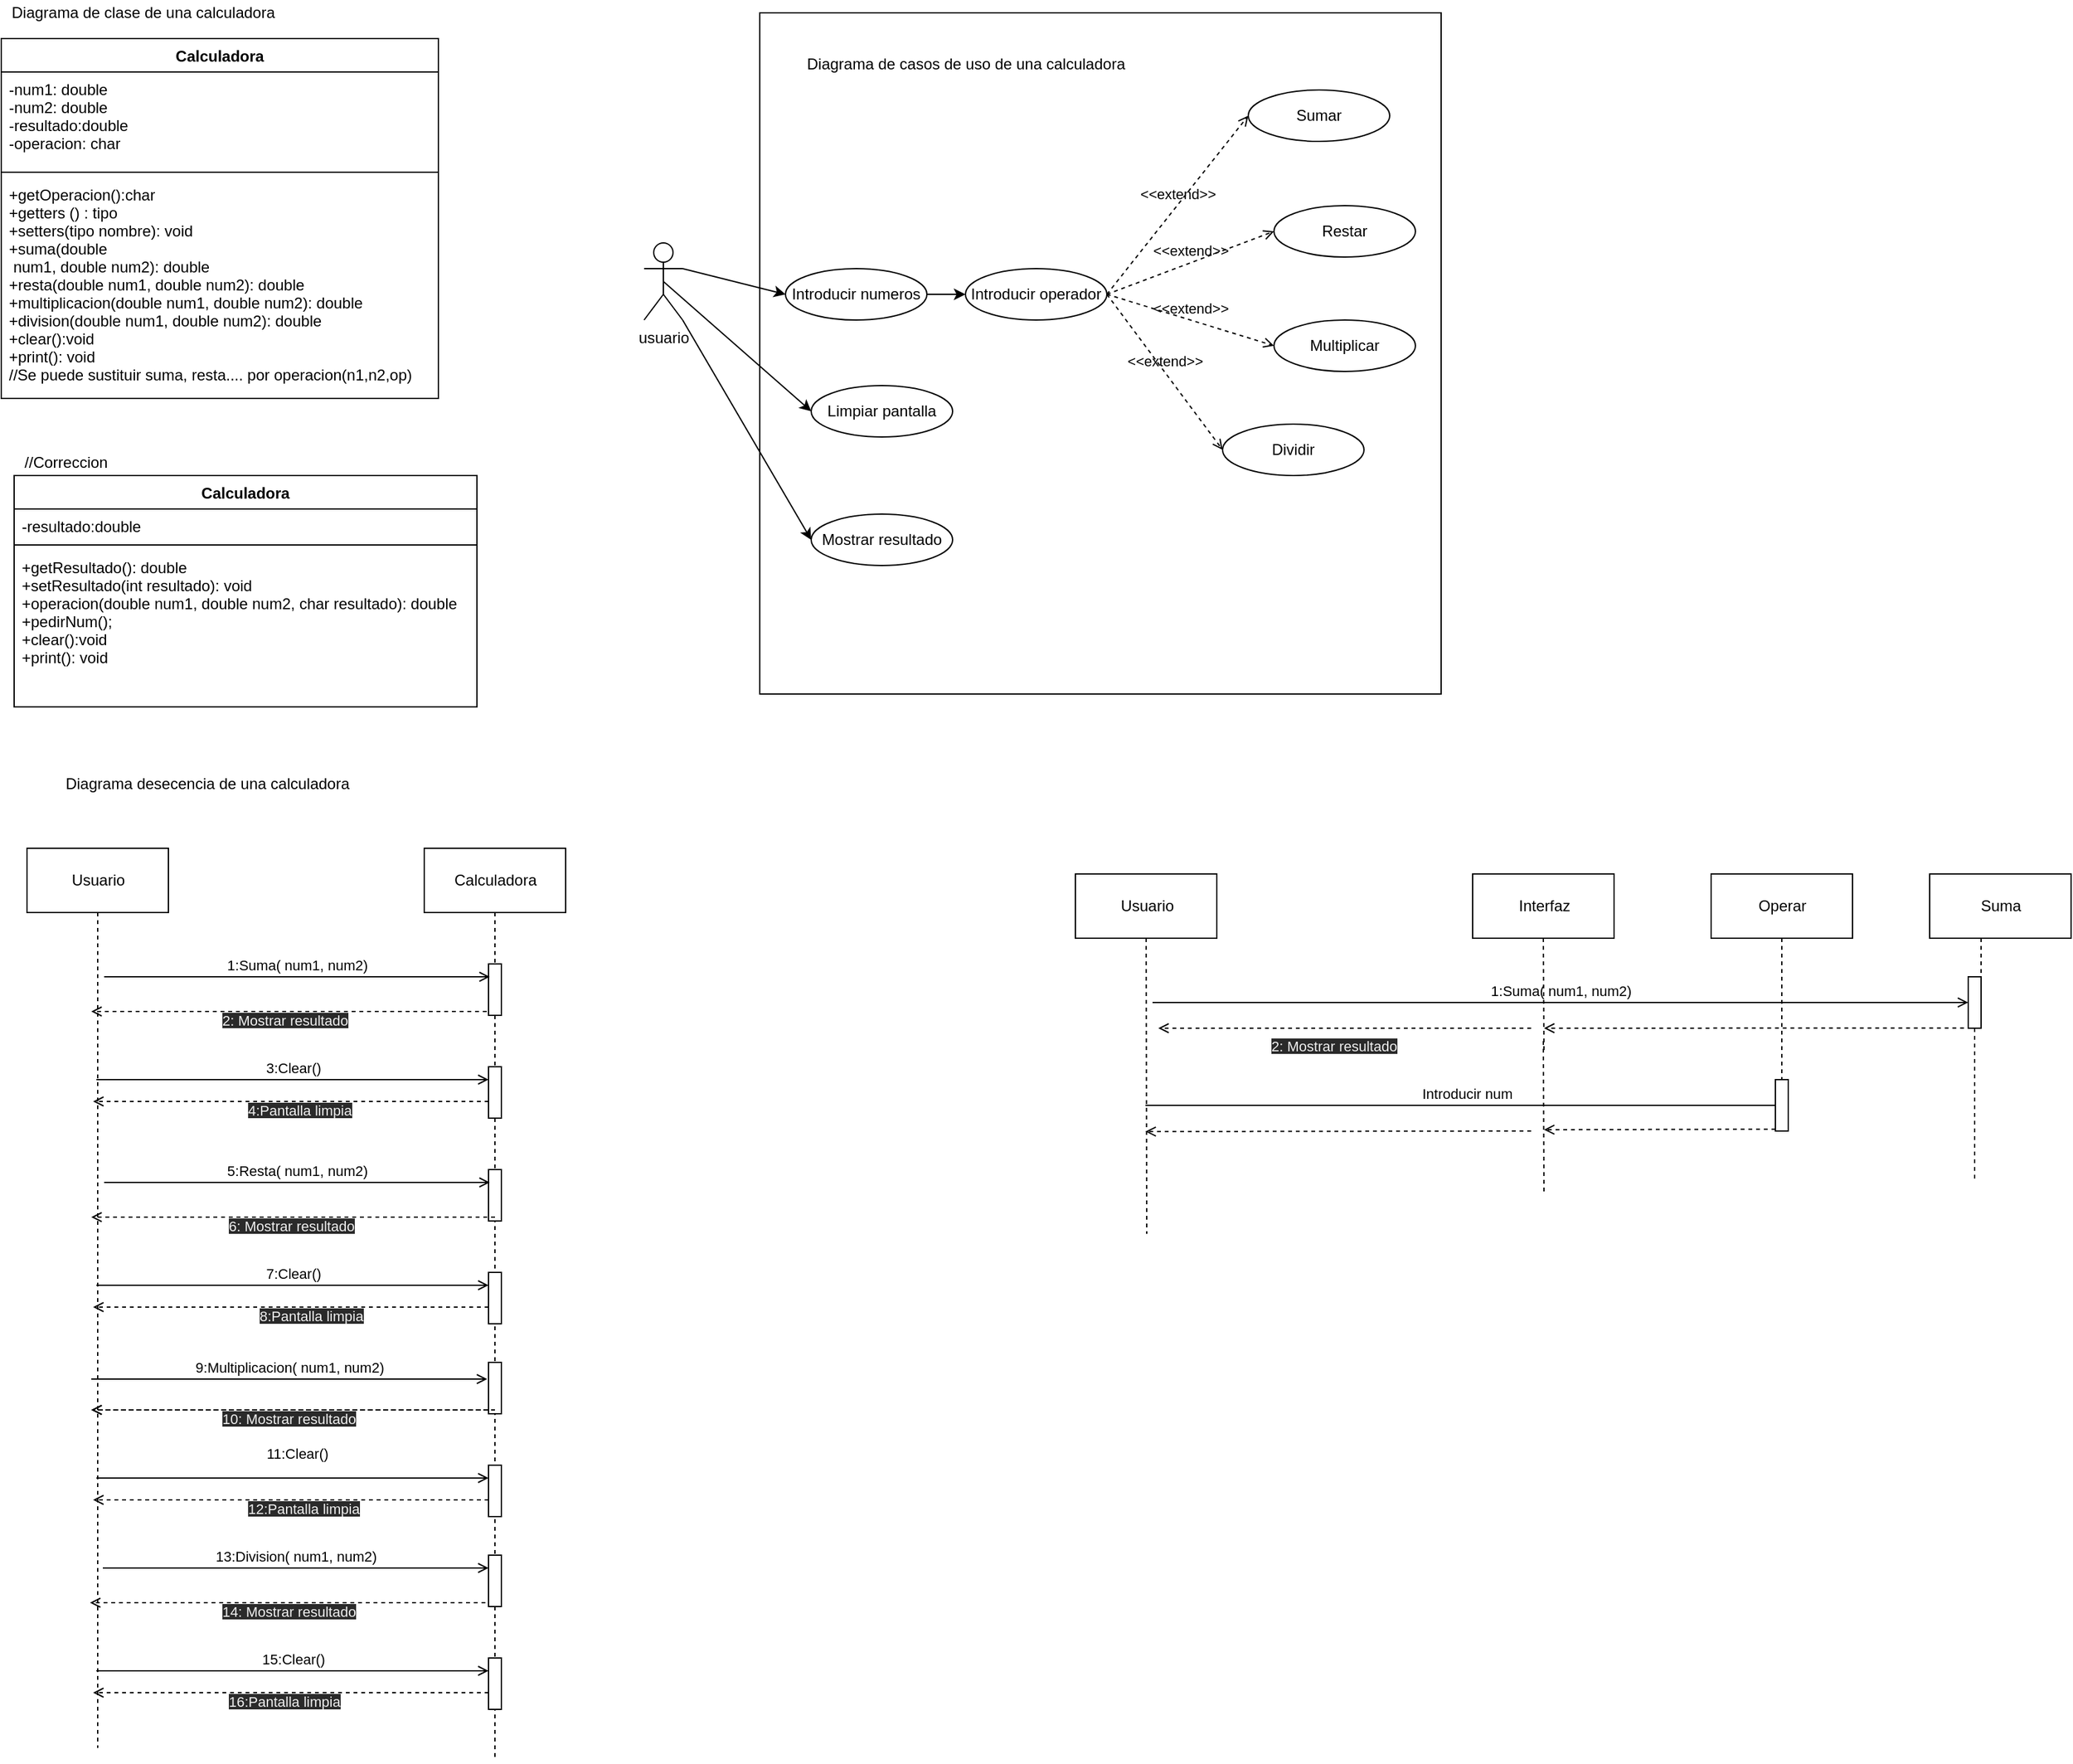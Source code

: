 <mxfile>
    <diagram id="IUu4dO39km5l5Iosg37U" name="Página-1">
        <mxGraphModel dx="929" dy="683" grid="1" gridSize="10" guides="1" tooltips="1" connect="1" arrows="1" fold="1" page="1" pageScale="1" pageWidth="827" pageHeight="1169" math="0" shadow="0">
            <root>
                <mxCell id="0"/>
                <mxCell id="1" parent="0"/>
                <mxCell id="9" value="" style="whiteSpace=wrap;html=1;aspect=fixed;" parent="1" vertex="1">
                    <mxGeometry x="620" y="10" width="530" height="530" as="geometry"/>
                </mxCell>
                <mxCell id="30" style="edgeStyle=none;html=1;exitX=1;exitY=1;exitDx=0;exitDy=0;exitPerimeter=0;entryX=0;entryY=0.5;entryDx=0;entryDy=0;" parent="1" source="8" target="19" edge="1">
                    <mxGeometry relative="1" as="geometry"/>
                </mxCell>
                <mxCell id="32" style="edgeStyle=none;html=1;exitX=0.5;exitY=0.5;exitDx=0;exitDy=0;exitPerimeter=0;entryX=0;entryY=0.5;entryDx=0;entryDy=0;" parent="1" source="8" target="18" edge="1">
                    <mxGeometry relative="1" as="geometry"/>
                </mxCell>
                <mxCell id="33" style="edgeStyle=none;html=1;exitX=1;exitY=0.333;exitDx=0;exitDy=0;exitPerimeter=0;entryX=0;entryY=0.5;entryDx=0;entryDy=0;" parent="1" source="8" target="10" edge="1">
                    <mxGeometry relative="1" as="geometry"/>
                </mxCell>
                <mxCell id="8" value="usuario" style="shape=umlActor;verticalLabelPosition=bottom;verticalAlign=top;html=1;" parent="1" vertex="1">
                    <mxGeometry x="530" y="189" width="30" height="60" as="geometry"/>
                </mxCell>
                <mxCell id="7" value="Diagrama de casos de uso de una calculadora" style="text;html=1;align=center;verticalAlign=middle;resizable=0;points=[];autosize=1;strokeColor=none;fillColor=none;" parent="1" vertex="1">
                    <mxGeometry x="650" y="40" width="260" height="20" as="geometry"/>
                </mxCell>
                <mxCell id="24" style="edgeStyle=none;html=1;" parent="1" source="10" target="17" edge="1">
                    <mxGeometry relative="1" as="geometry"/>
                </mxCell>
                <mxCell id="10" value="Introducir numeros" style="ellipse;whiteSpace=wrap;html=1;" parent="1" vertex="1">
                    <mxGeometry x="640" y="209" width="110" height="40" as="geometry"/>
                </mxCell>
                <mxCell id="13" value="Sumar&lt;span style=&quot;color: rgba(0 , 0 , 0 , 0) ; font-family: monospace ; font-size: 0px&quot;&gt;%3CmxGraphModel%3E%3Croot%3E%3CmxCell%20id%3D%220%22%2F%3E%3CmxCell%20id%3D%221%22%20parent%3D%220%22%2F%3E%3CmxCell%20id%3D%222%22%20value%3D%22Introducir%20numeros%22%20style%3D%22ellipse%3BwhiteSpace%3Dwrap%3Bhtml%3D1%3B%22%20vertex%3D%221%22%20parent%3D%221%22%3E%3CmxGeometry%20x%3D%22650%22%20y%3D%22150%22%20width%3D%22110%22%20height%3D%2240%22%20as%3D%22geometry%22%2F%3E%3C%2FmxCell%3E%3C%2Froot%3E%3C%2FmxGraphModel%3E&lt;/span&gt;" style="ellipse;whiteSpace=wrap;html=1;" parent="1" vertex="1">
                    <mxGeometry x="1000" y="70" width="110" height="40" as="geometry"/>
                </mxCell>
                <mxCell id="14" value="Restar" style="ellipse;whiteSpace=wrap;html=1;" parent="1" vertex="1">
                    <mxGeometry x="1020" y="160" width="110" height="40" as="geometry"/>
                </mxCell>
                <mxCell id="15" value="Multiplicar" style="ellipse;whiteSpace=wrap;html=1;" parent="1" vertex="1">
                    <mxGeometry x="1020" y="249" width="110" height="40" as="geometry"/>
                </mxCell>
                <mxCell id="16" value="Dividir" style="ellipse;whiteSpace=wrap;html=1;" parent="1" vertex="1">
                    <mxGeometry x="980" y="330" width="110" height="40" as="geometry"/>
                </mxCell>
                <mxCell id="17" value="Introducir operador" style="ellipse;whiteSpace=wrap;html=1;" parent="1" vertex="1">
                    <mxGeometry x="780" y="209" width="110" height="40" as="geometry"/>
                </mxCell>
                <mxCell id="18" value="Limpiar pantalla" style="ellipse;whiteSpace=wrap;html=1;" parent="1" vertex="1">
                    <mxGeometry x="660" y="300" width="110" height="40" as="geometry"/>
                </mxCell>
                <mxCell id="19" value="Mostrar resultado" style="ellipse;whiteSpace=wrap;html=1;" parent="1" vertex="1">
                    <mxGeometry x="660" y="400" width="110" height="40" as="geometry"/>
                </mxCell>
                <mxCell id="25" value="&amp;lt;&amp;lt;extend&amp;gt;&amp;gt;" style="html=1;verticalAlign=bottom;labelBackgroundColor=none;endArrow=open;endFill=0;dashed=1;entryX=0;entryY=0.5;entryDx=0;entryDy=0;exitX=1;exitY=0.5;exitDx=0;exitDy=0;" parent="1" source="17" target="13" edge="1">
                    <mxGeometry width="160" relative="1" as="geometry">
                        <mxPoint x="770" y="220" as="sourcePoint"/>
                        <mxPoint x="930" y="220" as="targetPoint"/>
                    </mxGeometry>
                </mxCell>
                <mxCell id="26" value="&amp;lt;&amp;lt;extend&amp;gt;&amp;gt;" style="html=1;verticalAlign=bottom;labelBackgroundColor=none;endArrow=open;endFill=0;dashed=1;entryX=0;entryY=0.5;entryDx=0;entryDy=0;exitX=1;exitY=0.5;exitDx=0;exitDy=0;" parent="1" source="17" target="14" edge="1">
                    <mxGeometry width="160" relative="1" as="geometry">
                        <mxPoint x="900" y="239" as="sourcePoint"/>
                        <mxPoint x="970" y="140" as="targetPoint"/>
                    </mxGeometry>
                </mxCell>
                <mxCell id="27" value="&amp;lt;&amp;lt;extend&amp;gt;&amp;gt;" style="html=1;verticalAlign=bottom;labelBackgroundColor=none;endArrow=open;endFill=0;dashed=1;entryX=0;entryY=0.5;entryDx=0;entryDy=0;exitX=1;exitY=0.5;exitDx=0;exitDy=0;" parent="1" source="17" target="15" edge="1">
                    <mxGeometry width="160" relative="1" as="geometry">
                        <mxPoint x="910" y="249" as="sourcePoint"/>
                        <mxPoint x="980" y="150" as="targetPoint"/>
                    </mxGeometry>
                </mxCell>
                <mxCell id="28" value="&amp;lt;&amp;lt;extend&amp;gt;&amp;gt;" style="html=1;verticalAlign=bottom;labelBackgroundColor=none;endArrow=open;endFill=0;dashed=1;entryX=0;entryY=0.5;entryDx=0;entryDy=0;exitX=1;exitY=0.5;exitDx=0;exitDy=0;" parent="1" source="17" target="16" edge="1">
                    <mxGeometry width="160" relative="1" as="geometry">
                        <mxPoint x="920" y="259" as="sourcePoint"/>
                        <mxPoint x="990" y="160" as="targetPoint"/>
                    </mxGeometry>
                </mxCell>
                <mxCell id="35" value="Calculadora" style="swimlane;fontStyle=1;align=center;verticalAlign=top;childLayout=stackLayout;horizontal=1;startSize=26;horizontalStack=0;resizeParent=1;resizeParentMax=0;resizeLast=0;collapsible=1;marginBottom=0;" parent="1" vertex="1">
                    <mxGeometry x="30" y="30" width="340" height="280" as="geometry"/>
                </mxCell>
                <mxCell id="36" value="-num1: double&#10;-num2: double&#10;-resultado:double&#10;-operacion: char" style="text;strokeColor=none;fillColor=none;align=left;verticalAlign=top;spacingLeft=4;spacingRight=4;overflow=hidden;rotatable=0;points=[[0,0.5],[1,0.5]];portConstraint=eastwest;" parent="35" vertex="1">
                    <mxGeometry y="26" width="340" height="74" as="geometry"/>
                </mxCell>
                <mxCell id="37" value="" style="line;strokeWidth=1;fillColor=none;align=left;verticalAlign=middle;spacingTop=-1;spacingLeft=3;spacingRight=3;rotatable=0;labelPosition=right;points=[];portConstraint=eastwest;" parent="35" vertex="1">
                    <mxGeometry y="100" width="340" height="8" as="geometry"/>
                </mxCell>
                <mxCell id="38" value="+getOperacion():char&#10;+getters () : tipo&#10;+setters(tipo nombre): void&#10;+suma(double&#10; num1, double num2): double&#10;+resta(double num1, double num2): double&#10;+multiplicacion(double num1, double num2): double&#10;+division(double num1, double num2): double&#10;+clear():void&#10;+print(): void&#10;//Se puede sustituir suma, resta.... por operacion(n1,n2,op)" style="text;strokeColor=none;fillColor=none;align=left;verticalAlign=top;spacingLeft=4;spacingRight=4;overflow=hidden;rotatable=0;points=[[0,0.5],[1,0.5]];portConstraint=eastwest;" parent="35" vertex="1">
                    <mxGeometry y="108" width="340" height="172" as="geometry"/>
                </mxCell>
                <mxCell id="39" value="Diagrama de clase de una calculadora" style="text;html=1;align=center;verticalAlign=middle;resizable=0;points=[];autosize=1;strokeColor=none;fillColor=none;" parent="1" vertex="1">
                    <mxGeometry x="30" width="220" height="20" as="geometry"/>
                </mxCell>
                <mxCell id="40" value="Diagrama desecencia de una calculadora" style="text;html=1;align=center;verticalAlign=middle;resizable=0;points=[];autosize=1;strokeColor=none;fillColor=none;" parent="1" vertex="1">
                    <mxGeometry x="70" y="600" width="240" height="20" as="geometry"/>
                </mxCell>
                <mxCell id="44" style="edgeStyle=none;html=1;dashed=1;endArrow=none;endFill=0;" parent="1" source="41" edge="1">
                    <mxGeometry relative="1" as="geometry">
                        <mxPoint x="105" y="1360" as="targetPoint"/>
                    </mxGeometry>
                </mxCell>
                <mxCell id="41" value="Usuario" style="html=1;" parent="1" vertex="1">
                    <mxGeometry x="50" y="660" width="110" height="50" as="geometry"/>
                </mxCell>
                <mxCell id="43" value="Calculadora" style="html=1;" parent="1" vertex="1">
                    <mxGeometry x="359" y="660" width="110" height="50" as="geometry"/>
                </mxCell>
                <mxCell id="45" value="" style="endArrow=none;dashed=1;endFill=0;endSize=12;html=1;exitX=0.5;exitY=1;exitDx=0;exitDy=0;startArrow=none;" parent="1" source="56" edge="1">
                    <mxGeometry width="160" relative="1" as="geometry">
                        <mxPoint x="469" y="1010" as="sourcePoint"/>
                        <mxPoint x="414" y="1370" as="targetPoint"/>
                    </mxGeometry>
                </mxCell>
                <mxCell id="46" value="" style="html=1;points=[];perimeter=orthogonalPerimeter;" parent="1" vertex="1">
                    <mxGeometry x="409" y="750" width="10" height="40" as="geometry"/>
                </mxCell>
                <mxCell id="47" value="" style="endArrow=none;dashed=1;endFill=0;endSize=12;html=1;exitX=0.5;exitY=1;exitDx=0;exitDy=0;" parent="1" source="43" target="46" edge="1">
                    <mxGeometry width="160" relative="1" as="geometry">
                        <mxPoint x="414" y="710" as="sourcePoint"/>
                        <mxPoint x="414" y="1010" as="targetPoint"/>
                    </mxGeometry>
                </mxCell>
                <mxCell id="49" value="1:Suma( num1, num2)" style="endArrow=open;html=1;rounded=0;align=center;verticalAlign=bottom;endFill=0;labelBackgroundColor=none;" parent="1" edge="1">
                    <mxGeometry relative="1" as="geometry">
                        <mxPoint x="110" y="760" as="sourcePoint"/>
                        <mxPoint x="410" y="760" as="targetPoint"/>
                    </mxGeometry>
                </mxCell>
                <mxCell id="51" value="" style="html=1;verticalAlign=bottom;labelBackgroundColor=none;endArrow=open;endFill=0;dashed=1;exitX=-0.143;exitY=0.925;exitDx=0;exitDy=0;exitPerimeter=0;" parent="1" source="46" edge="1">
                    <mxGeometry width="160" relative="1" as="geometry">
                        <mxPoint x="380" y="870" as="sourcePoint"/>
                        <mxPoint x="100" y="787" as="targetPoint"/>
                    </mxGeometry>
                </mxCell>
                <mxCell id="52" value="&lt;span style=&quot;color: rgb(240 , 240 , 240) ; font-family: &amp;#34;helvetica&amp;#34; ; font-size: 11px ; font-style: normal ; font-weight: 400 ; letter-spacing: normal ; text-align: center ; text-indent: 0px ; text-transform: none ; word-spacing: 0px ; background-color: rgb(42 , 42 , 42) ; display: inline ; float: none&quot;&gt;14: Mostrar resultado&lt;/span&gt;" style="text;whiteSpace=wrap;html=1;" parent="1" vertex="1">
                    <mxGeometry x="200" y="1240" width="130" height="30" as="geometry"/>
                </mxCell>
                <mxCell id="57" value="13:Division( num1, num2)" style="endArrow=open;html=1;rounded=0;align=center;verticalAlign=bottom;endFill=0;labelBackgroundColor=none;" parent="1" edge="1">
                    <mxGeometry relative="1" as="geometry">
                        <mxPoint x="109" y="1220" as="sourcePoint"/>
                        <mxPoint x="409" y="1220" as="targetPoint"/>
                    </mxGeometry>
                </mxCell>
                <mxCell id="58" value="" style="html=1;verticalAlign=bottom;labelBackgroundColor=none;endArrow=open;endFill=0;dashed=1;exitX=-0.143;exitY=0.925;exitDx=0;exitDy=0;exitPerimeter=0;" parent="1" edge="1">
                    <mxGeometry width="160" relative="1" as="geometry">
                        <mxPoint x="406.57" y="1247" as="sourcePoint"/>
                        <mxPoint x="99" y="1247" as="targetPoint"/>
                    </mxGeometry>
                </mxCell>
                <mxCell id="56" value="" style="html=1;points=[];perimeter=orthogonalPerimeter;" parent="1" vertex="1">
                    <mxGeometry x="409" y="1210" width="10" height="40" as="geometry"/>
                </mxCell>
                <mxCell id="59" value="" style="endArrow=none;dashed=1;endFill=0;endSize=12;html=1;exitX=0.5;exitY=1;exitDx=0;exitDy=0;startArrow=none;" parent="1" source="76" target="56" edge="1">
                    <mxGeometry width="160" relative="1" as="geometry">
                        <mxPoint x="414" y="790" as="sourcePoint"/>
                        <mxPoint x="414" y="1010" as="targetPoint"/>
                    </mxGeometry>
                </mxCell>
                <mxCell id="63" value="" style="html=1;points=[];perimeter=orthogonalPerimeter;" parent="1" vertex="1">
                    <mxGeometry x="409" y="1060" width="10" height="40" as="geometry"/>
                </mxCell>
                <mxCell id="64" value="9:Multiplicacion( num1, num2)" style="endArrow=open;html=1;rounded=0;align=center;verticalAlign=bottom;endFill=0;labelBackgroundColor=none;" parent="1" edge="1">
                    <mxGeometry relative="1" as="geometry">
                        <mxPoint x="100" y="1073" as="sourcePoint"/>
                        <mxPoint x="408" y="1073" as="targetPoint"/>
                    </mxGeometry>
                </mxCell>
                <mxCell id="65" value="" style="html=1;verticalAlign=bottom;labelBackgroundColor=none;endArrow=open;endFill=0;dashed=1;" parent="1" source="63" edge="1">
                    <mxGeometry width="160" relative="1" as="geometry">
                        <mxPoint x="380" y="1180" as="sourcePoint"/>
                        <mxPoint x="100" y="1097" as="targetPoint"/>
                        <Array as="points">
                            <mxPoint x="260" y="1097"/>
                        </Array>
                    </mxGeometry>
                </mxCell>
                <mxCell id="66" value="" style="html=1;points=[];perimeter=orthogonalPerimeter;" parent="1" vertex="1">
                    <mxGeometry x="409" y="910" width="10" height="40" as="geometry"/>
                </mxCell>
                <mxCell id="67" value="5:Resta( num1, num2)" style="endArrow=open;html=1;rounded=0;align=center;verticalAlign=bottom;endFill=0;labelBackgroundColor=none;" parent="1" edge="1">
                    <mxGeometry relative="1" as="geometry">
                        <mxPoint x="110" y="920" as="sourcePoint"/>
                        <mxPoint x="410" y="920" as="targetPoint"/>
                    </mxGeometry>
                </mxCell>
                <mxCell id="68" value="" style="html=1;verticalAlign=bottom;labelBackgroundColor=none;endArrow=open;endFill=0;dashed=1;" parent="1" edge="1">
                    <mxGeometry width="160" relative="1" as="geometry">
                        <mxPoint x="414" y="947" as="sourcePoint"/>
                        <mxPoint x="100" y="947" as="targetPoint"/>
                    </mxGeometry>
                </mxCell>
                <mxCell id="69" value="&lt;span style=&quot;color: rgb(240 , 240 , 240) ; font-family: &amp;#34;helvetica&amp;#34; ; font-size: 11px ; font-style: normal ; font-weight: 400 ; letter-spacing: normal ; text-align: center ; text-indent: 0px ; text-transform: none ; word-spacing: 0px ; background-color: rgb(42 , 42 , 42) ; display: inline ; float: none&quot;&gt;10: Mostrar resultado&lt;/span&gt;" style="text;whiteSpace=wrap;html=1;" parent="1" vertex="1">
                    <mxGeometry x="200" y="1090" width="130" height="30" as="geometry"/>
                </mxCell>
                <mxCell id="71" value="" style="html=1;verticalAlign=bottom;labelBackgroundColor=none;endArrow=open;endFill=0;dashed=1;" parent="1" edge="1">
                    <mxGeometry width="160" relative="1" as="geometry">
                        <mxPoint x="414" y="1097" as="sourcePoint"/>
                        <mxPoint x="100" y="1097" as="targetPoint"/>
                        <Array as="points">
                            <mxPoint x="260" y="1097"/>
                        </Array>
                    </mxGeometry>
                </mxCell>
                <mxCell id="72" value="&lt;span style=&quot;color: rgb(240 , 240 , 240) ; font-family: &amp;#34;helvetica&amp;#34; ; font-size: 11px ; font-style: normal ; font-weight: 400 ; letter-spacing: normal ; text-align: center ; text-indent: 0px ; text-transform: none ; word-spacing: 0px ; background-color: rgb(42 , 42 , 42) ; display: inline ; float: none&quot;&gt;6: Mostrar resultado&lt;/span&gt;" style="text;whiteSpace=wrap;html=1;" parent="1" vertex="1">
                    <mxGeometry x="205" y="940" width="130" height="30" as="geometry"/>
                </mxCell>
                <mxCell id="73" value="&lt;span style=&quot;color: rgb(240 , 240 , 240) ; font-family: &amp;#34;helvetica&amp;#34; ; font-size: 11px ; font-style: normal ; font-weight: 400 ; letter-spacing: normal ; text-align: center ; text-indent: 0px ; text-transform: none ; word-spacing: 0px ; background-color: rgb(42 , 42 , 42) ; display: inline ; float: none&quot;&gt;2: Mostrar resultado&lt;/span&gt;" style="text;whiteSpace=wrap;html=1;" parent="1" vertex="1">
                    <mxGeometry x="200" y="780" width="130" height="30" as="geometry"/>
                </mxCell>
                <mxCell id="75" value="3:Clear()" style="endArrow=open;html=1;rounded=0;align=center;verticalAlign=bottom;endFill=0;labelBackgroundColor=none;" parent="1" target="76" edge="1">
                    <mxGeometry relative="1" as="geometry">
                        <mxPoint x="104" y="840" as="sourcePoint"/>
                        <mxPoint x="404" y="840" as="targetPoint"/>
                    </mxGeometry>
                </mxCell>
                <mxCell id="76" value="" style="html=1;points=[];perimeter=orthogonalPerimeter;" parent="1" vertex="1">
                    <mxGeometry x="409" y="830" width="10" height="40" as="geometry"/>
                </mxCell>
                <mxCell id="77" value="" style="endArrow=none;dashed=1;endFill=0;endSize=12;html=1;exitX=0.5;exitY=1;exitDx=0;exitDy=0;startArrow=none;" parent="1" source="46" target="76" edge="1">
                    <mxGeometry width="160" relative="1" as="geometry">
                        <mxPoint x="414" y="790" as="sourcePoint"/>
                        <mxPoint x="414" y="1210" as="targetPoint"/>
                    </mxGeometry>
                </mxCell>
                <mxCell id="78" value="" style="html=1;verticalAlign=bottom;labelBackgroundColor=none;endArrow=open;endFill=0;dashed=1;exitX=-0.143;exitY=0.925;exitDx=0;exitDy=0;exitPerimeter=0;" parent="1" edge="1">
                    <mxGeometry width="160" relative="1" as="geometry">
                        <mxPoint x="409.0" y="857" as="sourcePoint"/>
                        <mxPoint x="101.43" y="857" as="targetPoint"/>
                    </mxGeometry>
                </mxCell>
                <mxCell id="79" value="&lt;span style=&quot;color: rgb(240 , 240 , 240) ; font-family: &amp;#34;helvetica&amp;#34; ; font-size: 11px ; font-style: normal ; font-weight: 400 ; letter-spacing: normal ; text-align: center ; text-indent: 0px ; text-transform: none ; word-spacing: 0px ; background-color: rgb(42 , 42 , 42) ; display: inline ; float: none&quot;&gt;4:Pantalla limpia&lt;/span&gt;" style="text;whiteSpace=wrap;html=1;" parent="1" vertex="1">
                    <mxGeometry x="220" y="850" width="130" height="30" as="geometry"/>
                </mxCell>
                <mxCell id="86" value="7:Clear()" style="endArrow=open;html=1;rounded=0;align=center;verticalAlign=bottom;endFill=0;labelBackgroundColor=none;" parent="1" target="87" edge="1">
                    <mxGeometry relative="1" as="geometry">
                        <mxPoint x="104" y="1000" as="sourcePoint"/>
                        <mxPoint x="404" y="1000" as="targetPoint"/>
                    </mxGeometry>
                </mxCell>
                <mxCell id="87" value="" style="html=1;points=[];perimeter=orthogonalPerimeter;" parent="1" vertex="1">
                    <mxGeometry x="409" y="990" width="10" height="40" as="geometry"/>
                </mxCell>
                <mxCell id="88" value="" style="html=1;verticalAlign=bottom;labelBackgroundColor=none;endArrow=open;endFill=0;dashed=1;exitX=-0.143;exitY=0.925;exitDx=0;exitDy=0;exitPerimeter=0;" parent="1" edge="1">
                    <mxGeometry width="160" relative="1" as="geometry">
                        <mxPoint x="409" y="1017" as="sourcePoint"/>
                        <mxPoint x="101.43" y="1017" as="targetPoint"/>
                    </mxGeometry>
                </mxCell>
                <mxCell id="89" value="&lt;span style=&quot;color: rgb(240 , 240 , 240) ; font-family: &amp;#34;helvetica&amp;#34; ; font-size: 11px ; font-style: normal ; font-weight: 400 ; letter-spacing: normal ; text-align: center ; text-indent: 0px ; text-transform: none ; word-spacing: 0px ; background-color: rgb(42 , 42 , 42) ; display: inline ; float: none&quot;&gt;8:Pantalla limpia&lt;/span&gt;" style="text;whiteSpace=wrap;html=1;" parent="1" vertex="1">
                    <mxGeometry x="229" y="1010" width="130" height="30" as="geometry"/>
                </mxCell>
                <mxCell id="95" value="11:Clear()" style="endArrow=open;html=1;rounded=0;align=center;verticalAlign=bottom;endFill=0;labelBackgroundColor=none;" parent="1" target="96" edge="1">
                    <mxGeometry x="0.023" y="10" relative="1" as="geometry">
                        <mxPoint x="104" y="1150" as="sourcePoint"/>
                        <mxPoint x="404" y="1150" as="targetPoint"/>
                        <mxPoint as="offset"/>
                    </mxGeometry>
                </mxCell>
                <mxCell id="96" value="" style="html=1;points=[];perimeter=orthogonalPerimeter;" parent="1" vertex="1">
                    <mxGeometry x="409" y="1140" width="10" height="40" as="geometry"/>
                </mxCell>
                <mxCell id="97" value="" style="html=1;verticalAlign=bottom;labelBackgroundColor=none;endArrow=open;endFill=0;dashed=1;exitX=-0.143;exitY=0.925;exitDx=0;exitDy=0;exitPerimeter=0;" parent="1" edge="1">
                    <mxGeometry width="160" relative="1" as="geometry">
                        <mxPoint x="409" y="1167" as="sourcePoint"/>
                        <mxPoint x="101.43" y="1167" as="targetPoint"/>
                    </mxGeometry>
                </mxCell>
                <mxCell id="98" value="&lt;span style=&quot;color: rgb(240 , 240 , 240) ; font-family: &amp;#34;helvetica&amp;#34; ; font-size: 11px ; font-style: normal ; font-weight: 400 ; letter-spacing: normal ; text-align: center ; text-indent: 0px ; text-transform: none ; word-spacing: 0px ; background-color: rgb(42 , 42 , 42) ; display: inline ; float: none&quot;&gt;12:Pantalla limpia&lt;/span&gt;" style="text;whiteSpace=wrap;html=1;" parent="1" vertex="1">
                    <mxGeometry x="220" y="1160" width="130" height="30" as="geometry"/>
                </mxCell>
                <mxCell id="100" value="15:Clear()" style="endArrow=open;html=1;rounded=0;align=center;verticalAlign=bottom;endFill=0;labelBackgroundColor=none;" parent="1" target="101" edge="1">
                    <mxGeometry relative="1" as="geometry">
                        <mxPoint x="104" y="1300" as="sourcePoint"/>
                        <mxPoint x="404" y="1300" as="targetPoint"/>
                    </mxGeometry>
                </mxCell>
                <mxCell id="101" value="" style="html=1;points=[];perimeter=orthogonalPerimeter;" parent="1" vertex="1">
                    <mxGeometry x="409" y="1290" width="10" height="40" as="geometry"/>
                </mxCell>
                <mxCell id="102" value="" style="html=1;verticalAlign=bottom;labelBackgroundColor=none;endArrow=open;endFill=0;dashed=1;exitX=-0.143;exitY=0.925;exitDx=0;exitDy=0;exitPerimeter=0;" parent="1" edge="1">
                    <mxGeometry width="160" relative="1" as="geometry">
                        <mxPoint x="409" y="1317" as="sourcePoint"/>
                        <mxPoint x="101.43" y="1317" as="targetPoint"/>
                    </mxGeometry>
                </mxCell>
                <mxCell id="103" value="&lt;span style=&quot;color: rgb(240 , 240 , 240) ; font-family: &amp;#34;helvetica&amp;#34; ; font-size: 11px ; font-style: normal ; font-weight: 400 ; letter-spacing: normal ; text-align: center ; text-indent: 0px ; text-transform: none ; word-spacing: 0px ; background-color: rgb(42 , 42 , 42) ; display: inline ; float: none&quot;&gt;16:Pantalla limpia&lt;/span&gt;" style="text;whiteSpace=wrap;html=1;" parent="1" vertex="1">
                    <mxGeometry x="205" y="1310" width="130" height="30" as="geometry"/>
                </mxCell>
                <mxCell id="112" value="Calculadora" style="swimlane;fontStyle=1;align=center;verticalAlign=top;childLayout=stackLayout;horizontal=1;startSize=26;horizontalStack=0;resizeParent=1;resizeParentMax=0;resizeLast=0;collapsible=1;marginBottom=0;" vertex="1" parent="1">
                    <mxGeometry x="40" y="370" width="360" height="180" as="geometry"/>
                </mxCell>
                <mxCell id="113" value="-resultado:double" style="text;strokeColor=none;fillColor=none;align=left;verticalAlign=top;spacingLeft=4;spacingRight=4;overflow=hidden;rotatable=0;points=[[0,0.5],[1,0.5]];portConstraint=eastwest;" vertex="1" parent="112">
                    <mxGeometry y="26" width="360" height="24" as="geometry"/>
                </mxCell>
                <mxCell id="114" value="" style="line;strokeWidth=1;fillColor=none;align=left;verticalAlign=middle;spacingTop=-1;spacingLeft=3;spacingRight=3;rotatable=0;labelPosition=right;points=[];portConstraint=eastwest;" vertex="1" parent="112">
                    <mxGeometry y="50" width="360" height="8" as="geometry"/>
                </mxCell>
                <mxCell id="115" value="+getResultado(): double&#10;+setResultado(int resultado): void&#10;+operacion(double num1, double num2, char resultado): double&#10;+pedirNum(); &#10;+clear():void&#10;+print(): void" style="text;strokeColor=none;fillColor=none;align=left;verticalAlign=top;spacingLeft=4;spacingRight=4;overflow=hidden;rotatable=0;points=[[0,0.5],[1,0.5]];portConstraint=eastwest;" vertex="1" parent="112">
                    <mxGeometry y="58" width="360" height="122" as="geometry"/>
                </mxCell>
                <mxCell id="116" value="//Correccion" style="text;html=1;align=center;verticalAlign=middle;resizable=0;points=[];autosize=1;strokeColor=none;fillColor=none;" vertex="1" parent="1">
                    <mxGeometry x="40" y="350" width="80" height="20" as="geometry"/>
                </mxCell>
                <mxCell id="117" style="edgeStyle=none;html=1;dashed=1;endArrow=none;endFill=0;" edge="1" parent="1" source="118">
                    <mxGeometry relative="1" as="geometry">
                        <mxPoint x="921" y="960" as="targetPoint"/>
                    </mxGeometry>
                </mxCell>
                <mxCell id="118" value="Usuario" style="html=1;" vertex="1" parent="1">
                    <mxGeometry x="865.5" y="680" width="110" height="50" as="geometry"/>
                </mxCell>
                <mxCell id="119" value="Interfaz" style="html=1;" vertex="1" parent="1">
                    <mxGeometry x="1174.5" y="680" width="110" height="50" as="geometry"/>
                </mxCell>
                <mxCell id="122" value="" style="endArrow=none;dashed=1;endFill=0;endSize=12;html=1;exitX=0.5;exitY=1;exitDx=0;exitDy=0;" edge="1" parent="1" source="119">
                    <mxGeometry width="160" relative="1" as="geometry">
                        <mxPoint x="1229.5" y="730" as="sourcePoint"/>
                        <mxPoint x="1230" y="820" as="targetPoint"/>
                    </mxGeometry>
                </mxCell>
                <mxCell id="123" value="1:Suma( num1, num2)" style="endArrow=open;html=1;rounded=0;align=center;verticalAlign=bottom;endFill=0;labelBackgroundColor=none;" edge="1" parent="1" target="164">
                    <mxGeometry relative="1" as="geometry">
                        <mxPoint x="925.5" y="780" as="sourcePoint"/>
                        <mxPoint x="1405.29" y="764.16" as="targetPoint"/>
                    </mxGeometry>
                </mxCell>
                <mxCell id="124" value="" style="html=1;verticalAlign=bottom;labelBackgroundColor=none;endArrow=open;endFill=0;dashed=1;exitX=-0.329;exitY=0.996;exitDx=0;exitDy=0;exitPerimeter=0;" edge="1" parent="1" source="164">
                    <mxGeometry width="160" relative="1" as="geometry">
                        <mxPoint x="1400" y="800" as="sourcePoint"/>
                        <mxPoint x="1230" y="800" as="targetPoint"/>
                    </mxGeometry>
                </mxCell>
                <mxCell id="139" value="&lt;span style=&quot;color: rgb(240 , 240 , 240) ; font-family: &amp;#34;helvetica&amp;#34; ; font-size: 11px ; font-style: normal ; font-weight: 400 ; letter-spacing: normal ; text-align: center ; text-indent: 0px ; text-transform: none ; word-spacing: 0px ; background-color: rgb(42 , 42 , 42) ; display: inline ; float: none&quot;&gt;2: Mostrar resultado&lt;/span&gt;" style="text;whiteSpace=wrap;html=1;" vertex="1" parent="1">
                    <mxGeometry x="1015.5" y="800" width="130" height="30" as="geometry"/>
                </mxCell>
                <mxCell id="142" value="" style="endArrow=none;dashed=1;endFill=0;endSize=12;html=1;exitX=0.5;exitY=1;exitDx=0;exitDy=0;startArrow=none;" edge="1" parent="1">
                    <mxGeometry width="160" relative="1" as="geometry">
                        <mxPoint x="1229.5" y="810" as="sourcePoint"/>
                        <mxPoint x="1230" y="930" as="targetPoint"/>
                    </mxGeometry>
                </mxCell>
                <mxCell id="157" style="edgeStyle=none;html=1;dashed=1;endArrow=none;endFill=0;startArrow=none;" edge="1" parent="1" source="168">
                    <mxGeometry relative="1" as="geometry">
                        <mxPoint x="1415" y="880" as="targetPoint"/>
                        <mxPoint x="1415" y="790" as="sourcePoint"/>
                    </mxGeometry>
                </mxCell>
                <mxCell id="158" value="Operar" style="html=1;" vertex="1" parent="1">
                    <mxGeometry x="1360" y="680" width="110" height="50" as="geometry"/>
                </mxCell>
                <mxCell id="159" value="Suma" style="html=1;" vertex="1" parent="1">
                    <mxGeometry x="1530" y="680" width="110" height="50" as="geometry"/>
                </mxCell>
                <mxCell id="160" style="edgeStyle=none;html=1;dashed=1;endArrow=none;endFill=0;startArrow=none;" edge="1" parent="1" source="164">
                    <mxGeometry relative="1" as="geometry">
                        <mxPoint x="1565" y="920" as="targetPoint"/>
                        <mxPoint x="1570" y="730" as="sourcePoint"/>
                    </mxGeometry>
                </mxCell>
                <mxCell id="162" value="" style="edgeStyle=none;html=1;dashed=1;endArrow=none;endFill=0;" edge="1" parent="1" source="158">
                    <mxGeometry relative="1" as="geometry">
                        <mxPoint x="1415" y="810" as="targetPoint"/>
                        <mxPoint x="1415" y="730" as="sourcePoint"/>
                    </mxGeometry>
                </mxCell>
                <mxCell id="163" value="" style="html=1;verticalAlign=bottom;labelBackgroundColor=none;endArrow=open;endFill=0;dashed=1;" edge="1" parent="1">
                    <mxGeometry width="160" relative="1" as="geometry">
                        <mxPoint x="1220" y="800" as="sourcePoint"/>
                        <mxPoint x="930" y="800" as="targetPoint"/>
                    </mxGeometry>
                </mxCell>
                <mxCell id="164" value="" style="html=1;points=[];perimeter=orthogonalPerimeter;" vertex="1" parent="1">
                    <mxGeometry x="1560" y="760" width="10" height="40" as="geometry"/>
                </mxCell>
                <mxCell id="165" value="" style="edgeStyle=none;html=1;dashed=1;endArrow=none;endFill=0;" edge="1" parent="1" target="164">
                    <mxGeometry relative="1" as="geometry">
                        <mxPoint x="1570" y="1380" as="targetPoint"/>
                        <mxPoint x="1570" y="730" as="sourcePoint"/>
                    </mxGeometry>
                </mxCell>
                <mxCell id="167" value="Introducir num" style="endArrow=open;html=1;rounded=0;align=center;verticalAlign=bottom;endFill=0;labelBackgroundColor=none;" edge="1" parent="1">
                    <mxGeometry relative="1" as="geometry">
                        <mxPoint x="920" y="860" as="sourcePoint"/>
                        <mxPoint x="1420" y="860" as="targetPoint"/>
                    </mxGeometry>
                </mxCell>
                <mxCell id="168" value="" style="html=1;points=[];perimeter=orthogonalPerimeter;" vertex="1" parent="1">
                    <mxGeometry x="1410" y="840" width="10" height="40" as="geometry"/>
                </mxCell>
                <mxCell id="169" value="" style="edgeStyle=none;html=1;dashed=1;endArrow=none;endFill=0;startArrow=none;" edge="1" parent="1" target="168">
                    <mxGeometry relative="1" as="geometry">
                        <mxPoint x="1415" y="880" as="targetPoint"/>
                        <mxPoint x="1415" y="790" as="sourcePoint"/>
                    </mxGeometry>
                </mxCell>
                <mxCell id="170" value="" style="html=1;verticalAlign=bottom;labelBackgroundColor=none;endArrow=open;endFill=0;dashed=1;exitX=-0.329;exitY=0.996;exitDx=0;exitDy=0;exitPerimeter=0;" edge="1" parent="1">
                    <mxGeometry width="160" relative="1" as="geometry">
                        <mxPoint x="1410" y="878.57" as="sourcePoint"/>
                        <mxPoint x="1230" y="879" as="targetPoint"/>
                    </mxGeometry>
                </mxCell>
                <mxCell id="171" value="" style="html=1;verticalAlign=bottom;labelBackgroundColor=none;endArrow=open;endFill=0;dashed=1;" edge="1" parent="1">
                    <mxGeometry width="160" relative="1" as="geometry">
                        <mxPoint x="1220" y="880" as="sourcePoint"/>
                        <mxPoint x="920" y="880.43" as="targetPoint"/>
                    </mxGeometry>
                </mxCell>
            </root>
        </mxGraphModel>
    </diagram>
</mxfile>